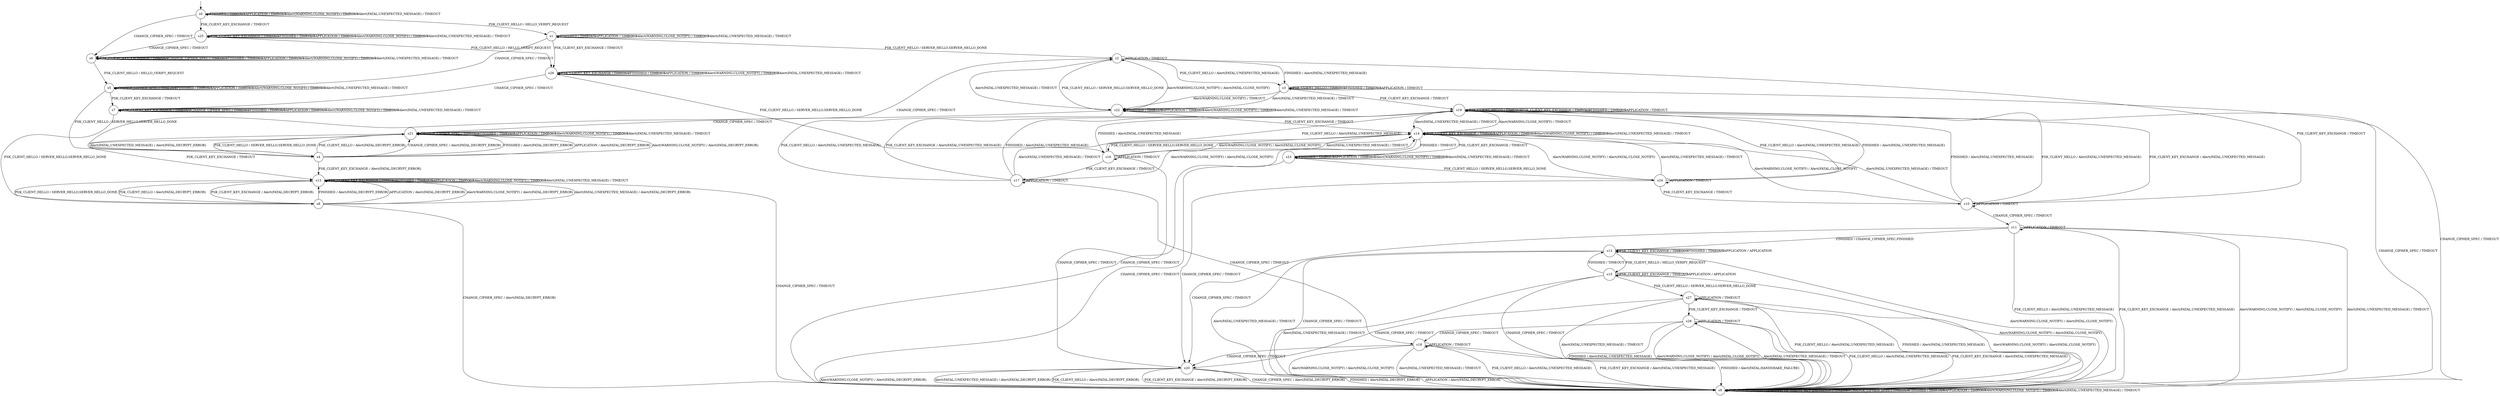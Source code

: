 digraph g {

	s0 [shape="circle" label="s0"];
	s1 [shape="circle" label="s1"];
	s2 [shape="circle" label="s2"];
	s3 [shape="circle" label="s3"];
	s4 [shape="circle" label="s4"];
	s5 [shape="circle" label="s5"];
	s6 [shape="circle" label="s6"];
	s7 [shape="circle" label="s7"];
	s8 [shape="circle" label="s8"];
	s9 [shape="circle" label="s9"];
	s10 [shape="circle" label="s10"];
	s11 [shape="circle" label="s11"];
	s12 [shape="circle" label="s12"];
	s13 [shape="circle" label="s13"];
	s14 [shape="circle" label="s14"];
	s15 [shape="circle" label="s15"];
	s16 [shape="circle" label="s16"];
	s17 [shape="circle" label="s17"];
	s18 [shape="circle" label="s18"];
	s19 [shape="circle" label="s19"];
	s20 [shape="circle" label="s20"];
	s21 [shape="circle" label="s21"];
	s22 [shape="circle" label="s22"];
	s23 [shape="circle" label="s23"];
	s24 [shape="circle" label="s24"];
	s25 [shape="circle" label="s25"];
	s26 [shape="circle" label="s26"];
	s27 [shape="circle" label="s27"];
	s28 [shape="circle" label="s28"];
	s0 -> s1 [label="PSK_CLIENT_HELLO / HELLO_VERIFY_REQUEST"];
	s0 -> s25 [label="PSK_CLIENT_KEY_EXCHANGE / TIMEOUT"];
	s0 -> s6 [label="CHANGE_CIPHER_SPEC / TIMEOUT"];
	s0 -> s0 [label="FINISHED / TIMEOUT"];
	s0 -> s0 [label="APPLICATION / TIMEOUT"];
	s0 -> s0 [label="Alert(WARNING,CLOSE_NOTIFY) / TIMEOUT"];
	s0 -> s0 [label="Alert(FATAL,UNEXPECTED_MESSAGE) / TIMEOUT"];
	s1 -> s2 [label="PSK_CLIENT_HELLO / SERVER_HELLO,SERVER_HELLO_DONE"];
	s1 -> s26 [label="PSK_CLIENT_KEY_EXCHANGE / TIMEOUT"];
	s1 -> s5 [label="CHANGE_CIPHER_SPEC / TIMEOUT"];
	s1 -> s1 [label="FINISHED / TIMEOUT"];
	s1 -> s1 [label="APPLICATION / TIMEOUT"];
	s1 -> s1 [label="Alert(WARNING,CLOSE_NOTIFY) / TIMEOUT"];
	s1 -> s1 [label="Alert(FATAL,UNEXPECTED_MESSAGE) / TIMEOUT"];
	s2 -> s3 [label="PSK_CLIENT_HELLO / Alert(FATAL,UNEXPECTED_MESSAGE)"];
	s2 -> s10 [label="PSK_CLIENT_KEY_EXCHANGE / TIMEOUT"];
	s2 -> s4 [label="CHANGE_CIPHER_SPEC / TIMEOUT"];
	s2 -> s3 [label="FINISHED / Alert(FATAL,UNEXPECTED_MESSAGE)"];
	s2 -> s2 [label="APPLICATION / TIMEOUT"];
	s2 -> s22 [label="Alert(WARNING,CLOSE_NOTIFY) / Alert(FATAL,CLOSE_NOTIFY)"];
	s2 -> s22 [label="Alert(FATAL,UNEXPECTED_MESSAGE) / TIMEOUT"];
	s3 -> s3 [label="PSK_CLIENT_HELLO / TIMEOUT"];
	s3 -> s19 [label="PSK_CLIENT_KEY_EXCHANGE / TIMEOUT"];
	s3 -> s9 [label="CHANGE_CIPHER_SPEC / TIMEOUT"];
	s3 -> s3 [label="FINISHED / TIMEOUT"];
	s3 -> s3 [label="APPLICATION / TIMEOUT"];
	s3 -> s22 [label="Alert(WARNING,CLOSE_NOTIFY) / TIMEOUT"];
	s3 -> s22 [label="Alert(FATAL,UNEXPECTED_MESSAGE) / TIMEOUT"];
	s4 -> s21 [label="PSK_CLIENT_HELLO / Alert(FATAL,DECRYPT_ERROR)"];
	s4 -> s13 [label="PSK_CLIENT_KEY_EXCHANGE / Alert(FATAL,DECRYPT_ERROR)"];
	s4 -> s21 [label="CHANGE_CIPHER_SPEC / Alert(FATAL,DECRYPT_ERROR)"];
	s4 -> s21 [label="FINISHED / Alert(FATAL,DECRYPT_ERROR)"];
	s4 -> s21 [label="APPLICATION / Alert(FATAL,DECRYPT_ERROR)"];
	s4 -> s21 [label="Alert(WARNING,CLOSE_NOTIFY) / Alert(FATAL,DECRYPT_ERROR)"];
	s4 -> s21 [label="Alert(FATAL,UNEXPECTED_MESSAGE) / Alert(FATAL,DECRYPT_ERROR)"];
	s5 -> s4 [label="PSK_CLIENT_HELLO / SERVER_HELLO,SERVER_HELLO_DONE"];
	s5 -> s7 [label="PSK_CLIENT_KEY_EXCHANGE / TIMEOUT"];
	s5 -> s5 [label="CHANGE_CIPHER_SPEC / TIMEOUT"];
	s5 -> s5 [label="FINISHED / TIMEOUT"];
	s5 -> s5 [label="APPLICATION / TIMEOUT"];
	s5 -> s5 [label="Alert(WARNING,CLOSE_NOTIFY) / TIMEOUT"];
	s5 -> s5 [label="Alert(FATAL,UNEXPECTED_MESSAGE) / TIMEOUT"];
	s6 -> s5 [label="PSK_CLIENT_HELLO / HELLO_VERIFY_REQUEST"];
	s6 -> s6 [label="PSK_CLIENT_KEY_EXCHANGE / TIMEOUT"];
	s6 -> s6 [label="CHANGE_CIPHER_SPEC / TIMEOUT"];
	s6 -> s6 [label="FINISHED / TIMEOUT"];
	s6 -> s6 [label="APPLICATION / TIMEOUT"];
	s6 -> s6 [label="Alert(WARNING,CLOSE_NOTIFY) / TIMEOUT"];
	s6 -> s6 [label="Alert(FATAL,UNEXPECTED_MESSAGE) / TIMEOUT"];
	s7 -> s8 [label="PSK_CLIENT_HELLO / SERVER_HELLO,SERVER_HELLO_DONE"];
	s7 -> s7 [label="PSK_CLIENT_KEY_EXCHANGE / TIMEOUT"];
	s7 -> s7 [label="CHANGE_CIPHER_SPEC / TIMEOUT"];
	s7 -> s7 [label="FINISHED / TIMEOUT"];
	s7 -> s7 [label="APPLICATION / TIMEOUT"];
	s7 -> s7 [label="Alert(WARNING,CLOSE_NOTIFY) / TIMEOUT"];
	s7 -> s7 [label="Alert(FATAL,UNEXPECTED_MESSAGE) / TIMEOUT"];
	s8 -> s13 [label="PSK_CLIENT_HELLO / Alert(FATAL,DECRYPT_ERROR)"];
	s8 -> s13 [label="PSK_CLIENT_KEY_EXCHANGE / Alert(FATAL,DECRYPT_ERROR)"];
	s8 -> s9 [label="CHANGE_CIPHER_SPEC / Alert(FATAL,DECRYPT_ERROR)"];
	s8 -> s13 [label="FINISHED / Alert(FATAL,DECRYPT_ERROR)"];
	s8 -> s13 [label="APPLICATION / Alert(FATAL,DECRYPT_ERROR)"];
	s8 -> s13 [label="Alert(WARNING,CLOSE_NOTIFY) / Alert(FATAL,DECRYPT_ERROR)"];
	s8 -> s13 [label="Alert(FATAL,UNEXPECTED_MESSAGE) / Alert(FATAL,DECRYPT_ERROR)"];
	s9 -> s9 [label="PSK_CLIENT_HELLO / TIMEOUT"];
	s9 -> s9 [label="PSK_CLIENT_KEY_EXCHANGE / TIMEOUT"];
	s9 -> s9 [label="CHANGE_CIPHER_SPEC / TIMEOUT"];
	s9 -> s9 [label="FINISHED / TIMEOUT"];
	s9 -> s9 [label="APPLICATION / TIMEOUT"];
	s9 -> s9 [label="Alert(WARNING,CLOSE_NOTIFY) / TIMEOUT"];
	s9 -> s9 [label="Alert(FATAL,UNEXPECTED_MESSAGE) / TIMEOUT"];
	s10 -> s19 [label="PSK_CLIENT_HELLO / Alert(FATAL,UNEXPECTED_MESSAGE)"];
	s10 -> s19 [label="PSK_CLIENT_KEY_EXCHANGE / Alert(FATAL,UNEXPECTED_MESSAGE)"];
	s10 -> s11 [label="CHANGE_CIPHER_SPEC / TIMEOUT"];
	s10 -> s19 [label="FINISHED / Alert(FATAL,UNEXPECTED_MESSAGE)"];
	s10 -> s10 [label="APPLICATION / TIMEOUT"];
	s10 -> s14 [label="Alert(WARNING,CLOSE_NOTIFY) / Alert(FATAL,CLOSE_NOTIFY)"];
	s10 -> s14 [label="Alert(FATAL,UNEXPECTED_MESSAGE) / TIMEOUT"];
	s11 -> s9 [label="PSK_CLIENT_HELLO / Alert(FATAL,UNEXPECTED_MESSAGE)"];
	s11 -> s9 [label="PSK_CLIENT_KEY_EXCHANGE / Alert(FATAL,UNEXPECTED_MESSAGE)"];
	s11 -> s20 [label="CHANGE_CIPHER_SPEC / TIMEOUT"];
	s11 -> s12 [label="FINISHED / CHANGE_CIPHER_SPEC,FINISHED"];
	s11 -> s11 [label="APPLICATION / TIMEOUT"];
	s11 -> s9 [label="Alert(WARNING,CLOSE_NOTIFY) / Alert(FATAL,CLOSE_NOTIFY)"];
	s11 -> s9 [label="Alert(FATAL,UNEXPECTED_MESSAGE) / TIMEOUT"];
	s12 -> s15 [label="PSK_CLIENT_HELLO / HELLO_VERIFY_REQUEST"];
	s12 -> s12 [label="PSK_CLIENT_KEY_EXCHANGE / TIMEOUT"];
	s12 -> s9 [label="CHANGE_CIPHER_SPEC / TIMEOUT"];
	s12 -> s12 [label="FINISHED / TIMEOUT"];
	s12 -> s12 [label="APPLICATION / APPLICATION"];
	s12 -> s9 [label="Alert(WARNING,CLOSE_NOTIFY) / Alert(FATAL,CLOSE_NOTIFY)"];
	s12 -> s9 [label="Alert(FATAL,UNEXPECTED_MESSAGE) / TIMEOUT"];
	s13 -> s8 [label="PSK_CLIENT_HELLO / SERVER_HELLO,SERVER_HELLO_DONE"];
	s13 -> s13 [label="PSK_CLIENT_KEY_EXCHANGE / TIMEOUT"];
	s13 -> s9 [label="CHANGE_CIPHER_SPEC / TIMEOUT"];
	s13 -> s13 [label="FINISHED / TIMEOUT"];
	s13 -> s13 [label="APPLICATION / TIMEOUT"];
	s13 -> s13 [label="Alert(WARNING,CLOSE_NOTIFY) / TIMEOUT"];
	s13 -> s13 [label="Alert(FATAL,UNEXPECTED_MESSAGE) / TIMEOUT"];
	s14 -> s16 [label="PSK_CLIENT_HELLO / SERVER_HELLO,SERVER_HELLO_DONE"];
	s14 -> s14 [label="PSK_CLIENT_KEY_EXCHANGE / TIMEOUT"];
	s14 -> s9 [label="CHANGE_CIPHER_SPEC / TIMEOUT"];
	s14 -> s23 [label="FINISHED / TIMEOUT"];
	s14 -> s14 [label="APPLICATION / TIMEOUT"];
	s14 -> s14 [label="Alert(WARNING,CLOSE_NOTIFY) / TIMEOUT"];
	s14 -> s14 [label="Alert(FATAL,UNEXPECTED_MESSAGE) / TIMEOUT"];
	s15 -> s27 [label="PSK_CLIENT_HELLO / SERVER_HELLO,SERVER_HELLO_DONE"];
	s15 -> s15 [label="PSK_CLIENT_KEY_EXCHANGE / TIMEOUT"];
	s15 -> s9 [label="CHANGE_CIPHER_SPEC / TIMEOUT"];
	s15 -> s12 [label="FINISHED / TIMEOUT"];
	s15 -> s15 [label="APPLICATION / APPLICATION"];
	s15 -> s9 [label="Alert(WARNING,CLOSE_NOTIFY) / Alert(FATAL,CLOSE_NOTIFY)"];
	s15 -> s9 [label="Alert(FATAL,UNEXPECTED_MESSAGE) / TIMEOUT"];
	s16 -> s19 [label="PSK_CLIENT_HELLO / Alert(FATAL,UNEXPECTED_MESSAGE)"];
	s16 -> s17 [label="PSK_CLIENT_KEY_EXCHANGE / TIMEOUT"];
	s16 -> s20 [label="CHANGE_CIPHER_SPEC / TIMEOUT"];
	s16 -> s19 [label="FINISHED / Alert(FATAL,UNEXPECTED_MESSAGE)"];
	s16 -> s16 [label="APPLICATION / TIMEOUT"];
	s16 -> s14 [label="Alert(WARNING,CLOSE_NOTIFY) / Alert(FATAL,CLOSE_NOTIFY)"];
	s16 -> s14 [label="Alert(FATAL,UNEXPECTED_MESSAGE) / TIMEOUT"];
	s17 -> s19 [label="PSK_CLIENT_HELLO / Alert(FATAL,UNEXPECTED_MESSAGE)"];
	s17 -> s19 [label="PSK_CLIENT_KEY_EXCHANGE / Alert(FATAL,UNEXPECTED_MESSAGE)"];
	s17 -> s18 [label="CHANGE_CIPHER_SPEC / TIMEOUT"];
	s17 -> s19 [label="FINISHED / Alert(FATAL,UNEXPECTED_MESSAGE)"];
	s17 -> s17 [label="APPLICATION / TIMEOUT"];
	s17 -> s14 [label="Alert(WARNING,CLOSE_NOTIFY) / Alert(FATAL,CLOSE_NOTIFY)"];
	s17 -> s14 [label="Alert(FATAL,UNEXPECTED_MESSAGE) / TIMEOUT"];
	s18 -> s9 [label="PSK_CLIENT_HELLO / Alert(FATAL,UNEXPECTED_MESSAGE)"];
	s18 -> s9 [label="PSK_CLIENT_KEY_EXCHANGE / Alert(FATAL,UNEXPECTED_MESSAGE)"];
	s18 -> s20 [label="CHANGE_CIPHER_SPEC / TIMEOUT"];
	s18 -> s9 [label="FINISHED / Alert(FATAL,HANDSHAKE_FAILURE)"];
	s18 -> s18 [label="APPLICATION / TIMEOUT"];
	s18 -> s9 [label="Alert(WARNING,CLOSE_NOTIFY) / Alert(FATAL,CLOSE_NOTIFY)"];
	s18 -> s9 [label="Alert(FATAL,UNEXPECTED_MESSAGE) / TIMEOUT"];
	s19 -> s19 [label="PSK_CLIENT_HELLO / TIMEOUT"];
	s19 -> s19 [label="PSK_CLIENT_KEY_EXCHANGE / TIMEOUT"];
	s19 -> s9 [label="CHANGE_CIPHER_SPEC / TIMEOUT"];
	s19 -> s19 [label="FINISHED / TIMEOUT"];
	s19 -> s19 [label="APPLICATION / TIMEOUT"];
	s19 -> s14 [label="Alert(WARNING,CLOSE_NOTIFY) / TIMEOUT"];
	s19 -> s14 [label="Alert(FATAL,UNEXPECTED_MESSAGE) / TIMEOUT"];
	s20 -> s9 [label="PSK_CLIENT_HELLO / Alert(FATAL,DECRYPT_ERROR)"];
	s20 -> s9 [label="PSK_CLIENT_KEY_EXCHANGE / Alert(FATAL,DECRYPT_ERROR)"];
	s20 -> s9 [label="CHANGE_CIPHER_SPEC / Alert(FATAL,DECRYPT_ERROR)"];
	s20 -> s9 [label="FINISHED / Alert(FATAL,DECRYPT_ERROR)"];
	s20 -> s9 [label="APPLICATION / Alert(FATAL,DECRYPT_ERROR)"];
	s20 -> s9 [label="Alert(WARNING,CLOSE_NOTIFY) / Alert(FATAL,DECRYPT_ERROR)"];
	s20 -> s9 [label="Alert(FATAL,UNEXPECTED_MESSAGE) / Alert(FATAL,DECRYPT_ERROR)"];
	s21 -> s4 [label="PSK_CLIENT_HELLO / SERVER_HELLO,SERVER_HELLO_DONE"];
	s21 -> s13 [label="PSK_CLIENT_KEY_EXCHANGE / TIMEOUT"];
	s21 -> s21 [label="CHANGE_CIPHER_SPEC / TIMEOUT"];
	s21 -> s21 [label="FINISHED / TIMEOUT"];
	s21 -> s21 [label="APPLICATION / TIMEOUT"];
	s21 -> s21 [label="Alert(WARNING,CLOSE_NOTIFY) / TIMEOUT"];
	s21 -> s21 [label="Alert(FATAL,UNEXPECTED_MESSAGE) / TIMEOUT"];
	s22 -> s2 [label="PSK_CLIENT_HELLO / SERVER_HELLO,SERVER_HELLO_DONE"];
	s22 -> s14 [label="PSK_CLIENT_KEY_EXCHANGE / TIMEOUT"];
	s22 -> s21 [label="CHANGE_CIPHER_SPEC / TIMEOUT"];
	s22 -> s22 [label="FINISHED / TIMEOUT"];
	s22 -> s22 [label="APPLICATION / TIMEOUT"];
	s22 -> s22 [label="Alert(WARNING,CLOSE_NOTIFY) / TIMEOUT"];
	s22 -> s22 [label="Alert(FATAL,UNEXPECTED_MESSAGE) / TIMEOUT"];
	s23 -> s24 [label="PSK_CLIENT_HELLO / SERVER_HELLO,SERVER_HELLO_DONE"];
	s23 -> s14 [label="PSK_CLIENT_KEY_EXCHANGE / TIMEOUT"];
	s23 -> s9 [label="CHANGE_CIPHER_SPEC / TIMEOUT"];
	s23 -> s23 [label="FINISHED / TIMEOUT"];
	s23 -> s23 [label="APPLICATION / TIMEOUT"];
	s23 -> s23 [label="Alert(WARNING,CLOSE_NOTIFY) / TIMEOUT"];
	s23 -> s23 [label="Alert(FATAL,UNEXPECTED_MESSAGE) / TIMEOUT"];
	s24 -> s19 [label="PSK_CLIENT_HELLO / Alert(FATAL,UNEXPECTED_MESSAGE)"];
	s24 -> s10 [label="PSK_CLIENT_KEY_EXCHANGE / TIMEOUT"];
	s24 -> s20 [label="CHANGE_CIPHER_SPEC / TIMEOUT"];
	s24 -> s19 [label="FINISHED / Alert(FATAL,UNEXPECTED_MESSAGE)"];
	s24 -> s24 [label="APPLICATION / TIMEOUT"];
	s24 -> s14 [label="Alert(WARNING,CLOSE_NOTIFY) / Alert(FATAL,CLOSE_NOTIFY)"];
	s24 -> s14 [label="Alert(FATAL,UNEXPECTED_MESSAGE) / TIMEOUT"];
	s25 -> s26 [label="PSK_CLIENT_HELLO / HELLO_VERIFY_REQUEST"];
	s25 -> s25 [label="PSK_CLIENT_KEY_EXCHANGE / TIMEOUT"];
	s25 -> s6 [label="CHANGE_CIPHER_SPEC / TIMEOUT"];
	s25 -> s25 [label="FINISHED / TIMEOUT"];
	s25 -> s25 [label="APPLICATION / TIMEOUT"];
	s25 -> s25 [label="Alert(WARNING,CLOSE_NOTIFY) / TIMEOUT"];
	s25 -> s25 [label="Alert(FATAL,UNEXPECTED_MESSAGE) / TIMEOUT"];
	s26 -> s16 [label="PSK_CLIENT_HELLO / SERVER_HELLO,SERVER_HELLO_DONE"];
	s26 -> s26 [label="PSK_CLIENT_KEY_EXCHANGE / TIMEOUT"];
	s26 -> s7 [label="CHANGE_CIPHER_SPEC / TIMEOUT"];
	s26 -> s26 [label="FINISHED / TIMEOUT"];
	s26 -> s26 [label="APPLICATION / TIMEOUT"];
	s26 -> s26 [label="Alert(WARNING,CLOSE_NOTIFY) / TIMEOUT"];
	s26 -> s26 [label="Alert(FATAL,UNEXPECTED_MESSAGE) / TIMEOUT"];
	s27 -> s9 [label="PSK_CLIENT_HELLO / Alert(FATAL,UNEXPECTED_MESSAGE)"];
	s27 -> s28 [label="PSK_CLIENT_KEY_EXCHANGE / TIMEOUT"];
	s27 -> s20 [label="CHANGE_CIPHER_SPEC / TIMEOUT"];
	s27 -> s9 [label="FINISHED / Alert(FATAL,UNEXPECTED_MESSAGE)"];
	s27 -> s27 [label="APPLICATION / TIMEOUT"];
	s27 -> s9 [label="Alert(WARNING,CLOSE_NOTIFY) / Alert(FATAL,CLOSE_NOTIFY)"];
	s27 -> s9 [label="Alert(FATAL,UNEXPECTED_MESSAGE) / TIMEOUT"];
	s28 -> s9 [label="PSK_CLIENT_HELLO / Alert(FATAL,UNEXPECTED_MESSAGE)"];
	s28 -> s9 [label="PSK_CLIENT_KEY_EXCHANGE / Alert(FATAL,UNEXPECTED_MESSAGE)"];
	s28 -> s18 [label="CHANGE_CIPHER_SPEC / TIMEOUT"];
	s28 -> s9 [label="FINISHED / Alert(FATAL,UNEXPECTED_MESSAGE)"];
	s28 -> s28 [label="APPLICATION / TIMEOUT"];
	s28 -> s9 [label="Alert(WARNING,CLOSE_NOTIFY) / Alert(FATAL,CLOSE_NOTIFY)"];
	s28 -> s9 [label="Alert(FATAL,UNEXPECTED_MESSAGE) / TIMEOUT"];

__start0 [label="" shape="none" width="0" height="0"];
__start0 -> s0;

}
